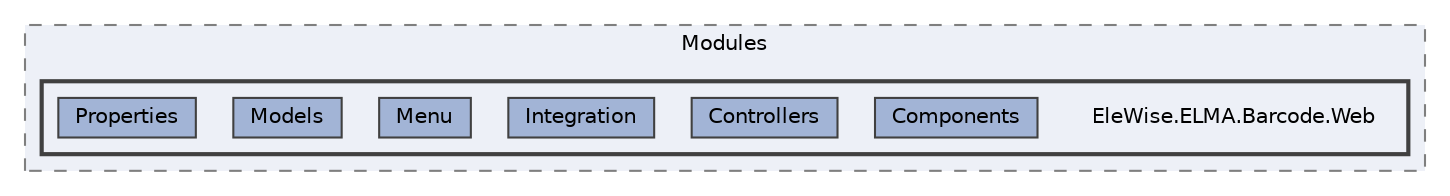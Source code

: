 digraph "Web/Modules/EleWise.ELMA.Barcode.Web"
{
 // LATEX_PDF_SIZE
  bgcolor="transparent";
  edge [fontname=Helvetica,fontsize=10,labelfontname=Helvetica,labelfontsize=10];
  node [fontname=Helvetica,fontsize=10,shape=box,height=0.2,width=0.4];
  compound=true
  subgraph clusterdir_7ee4616d7792420b09aab8c4c7e23d47 {
    graph [ bgcolor="#edf0f7", pencolor="grey50", label="Modules", fontname=Helvetica,fontsize=10 style="filled,dashed", URL="dir_7ee4616d7792420b09aab8c4c7e23d47.html",tooltip=""]
  subgraph clusterdir_6cc39bfd70c26501a3db6b9f98789448 {
    graph [ bgcolor="#edf0f7", pencolor="grey25", label="", fontname=Helvetica,fontsize=10 style="filled,bold", URL="dir_6cc39bfd70c26501a3db6b9f98789448.html",tooltip=""]
    dir_6cc39bfd70c26501a3db6b9f98789448 [shape=plaintext, label="EleWise.ELMA.Barcode.Web"];
  dir_c04b9f9214c51223af3565ff18d256d0 [label="Components", fillcolor="#a2b4d6", color="grey25", style="filled", URL="dir_c04b9f9214c51223af3565ff18d256d0.html",tooltip=""];
  dir_b0e4f83599782c38a653e9461104f695 [label="Controllers", fillcolor="#a2b4d6", color="grey25", style="filled", URL="dir_b0e4f83599782c38a653e9461104f695.html",tooltip=""];
  dir_e653e0882c6c2426bb224fc8d5d9f3ec [label="Integration", fillcolor="#a2b4d6", color="grey25", style="filled", URL="dir_e653e0882c6c2426bb224fc8d5d9f3ec.html",tooltip=""];
  dir_a086321f259adbb19ac70c52f6c70878 [label="Menu", fillcolor="#a2b4d6", color="grey25", style="filled", URL="dir_a086321f259adbb19ac70c52f6c70878.html",tooltip=""];
  dir_480d1abbd2e92235a93bf92d95793397 [label="Models", fillcolor="#a2b4d6", color="grey25", style="filled", URL="dir_480d1abbd2e92235a93bf92d95793397.html",tooltip=""];
  dir_a892a06585d8c0eacd11f3da4ef8c26d [label="Properties", fillcolor="#a2b4d6", color="grey25", style="filled", URL="dir_a892a06585d8c0eacd11f3da4ef8c26d.html",tooltip=""];
  }
  }
}
